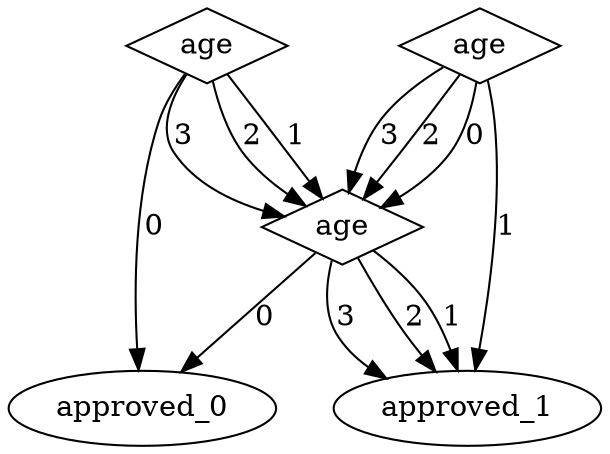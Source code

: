 digraph {
node [label=approved_1,style=""] approved_1
node [label=approved_1,style=""] approved_1
node [label=approved_1,style=""] approved_1
node [label=approved_0,style=""] approved_0
node [label=approved_1,style=""] approved_1
node [label=approved_0,style=""] approved_0
node [label=age,shape="diamond",style=""] 2
node [label=age,shape="diamond",style=""] 1
node [label=age,shape="diamond",style=""] 0

2 -> approved_1 [label="3"]
2 -> approved_1 [label="2"]
2 -> approved_1 [label="1"]
2 -> approved_0 [label="0"]
1 -> 2 [label="3"]
1 -> 2 [label="2"]
1 -> approved_1 [label="1"]
1 -> 2 [label="0"]
0 -> 2 [label="3"]
0 -> 2 [label="2"]
0 -> 2 [label="1"]
0 -> approved_0 [label="0"]
}